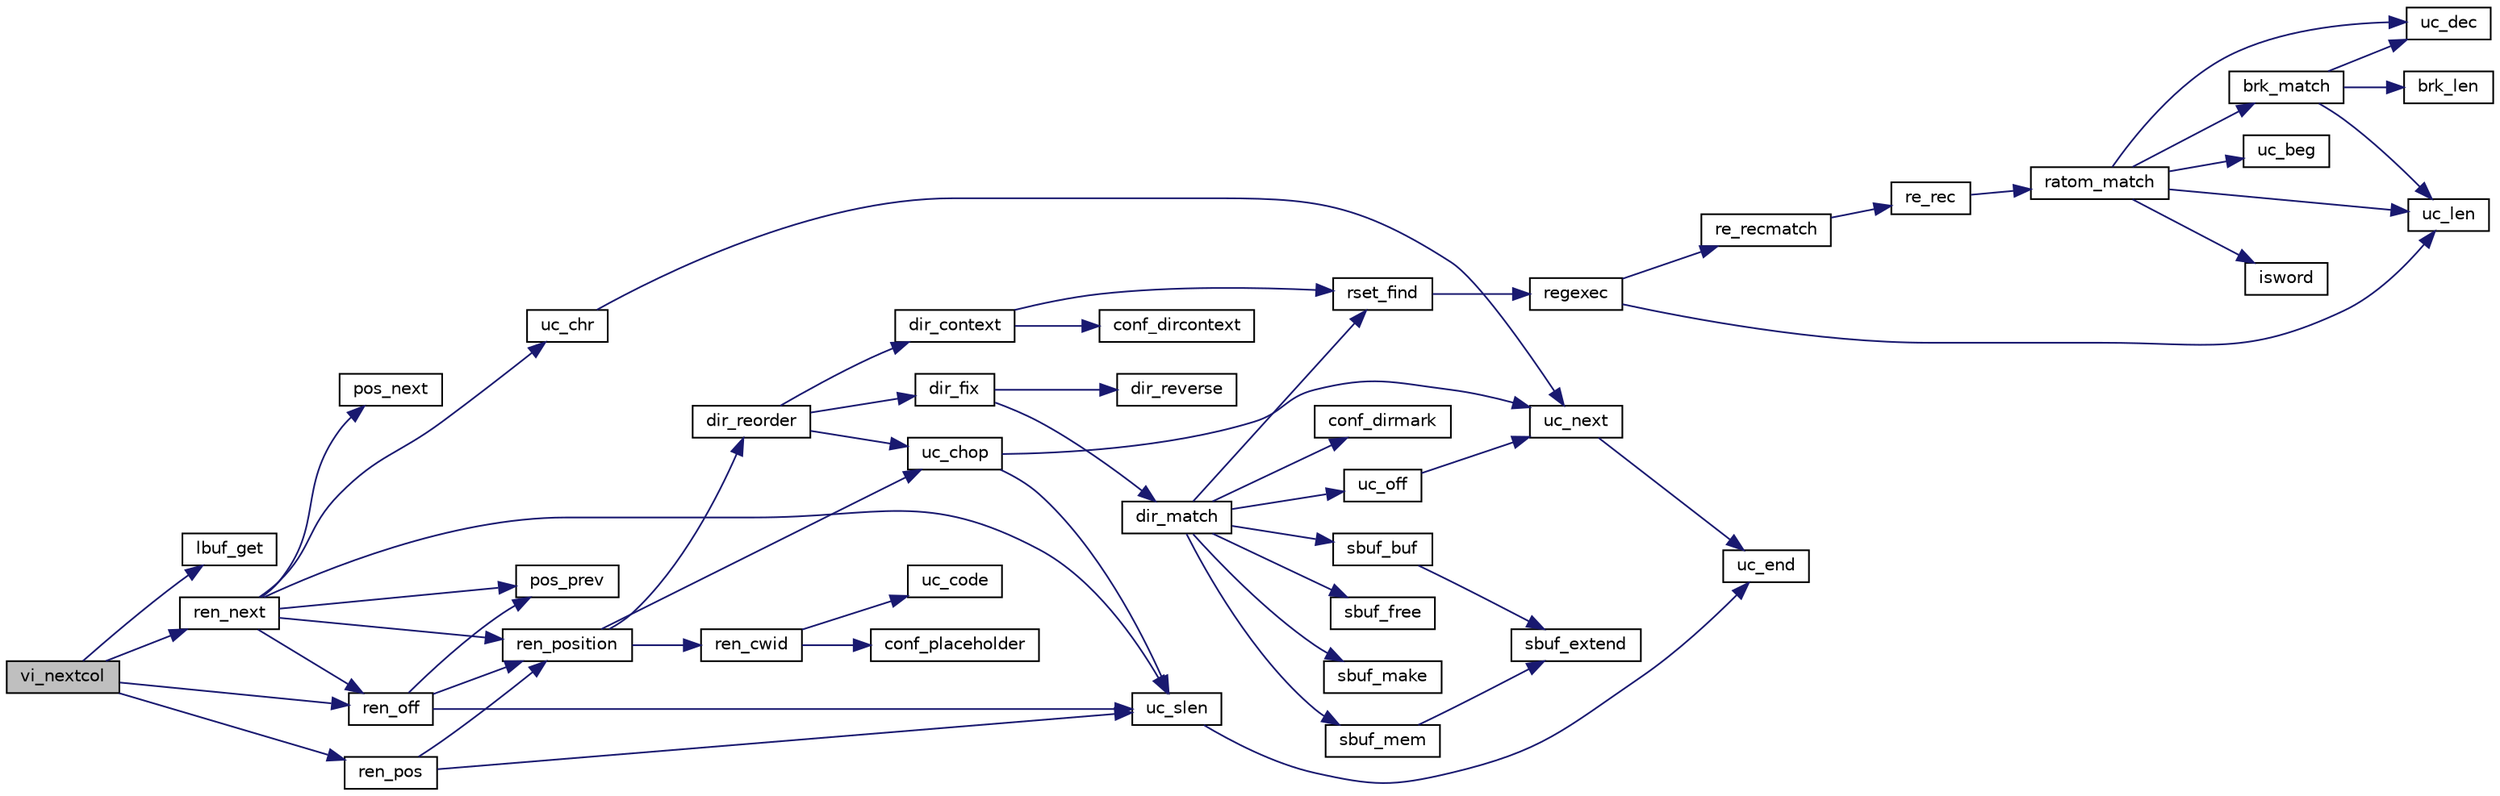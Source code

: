 digraph "vi_nextcol"
{
 // INTERACTIVE_SVG=YES
 // LATEX_PDF_SIZE
  edge [fontname="Helvetica",fontsize="10",labelfontname="Helvetica",labelfontsize="10"];
  node [fontname="Helvetica",fontsize="10",shape=record];
  rankdir="LR";
  Node1 [label="vi_nextcol",height=0.2,width=0.4,color="black", fillcolor="grey75", style="filled", fontcolor="black",tooltip=" "];
  Node1 -> Node2 [color="midnightblue",fontsize="10",style="solid",fontname="Helvetica"];
  Node2 [label="lbuf_get",height=0.2,width=0.4,color="black", fillcolor="white", style="filled",URL="$lbuf_8c.html#ad0f45475ddc6eb82ecedf63ed1b914d4",tooltip=" "];
  Node1 -> Node3 [color="midnightblue",fontsize="10",style="solid",fontname="Helvetica"];
  Node3 [label="ren_next",height=0.2,width=0.4,color="black", fillcolor="white", style="filled",URL="$ren_8c.html#aa288077162077d17ddd836c0167a2ad0",tooltip=" "];
  Node3 -> Node4 [color="midnightblue",fontsize="10",style="solid",fontname="Helvetica"];
  Node4 [label="pos_next",height=0.2,width=0.4,color="black", fillcolor="white", style="filled",URL="$ren_8c.html#ae6c30ee4fcc67460391eaa8adc182241",tooltip=" "];
  Node3 -> Node5 [color="midnightblue",fontsize="10",style="solid",fontname="Helvetica"];
  Node5 [label="pos_prev",height=0.2,width=0.4,color="black", fillcolor="white", style="filled",URL="$ren_8c.html#af4201a7e1018cbf68ff5e009005ff8bd",tooltip=" "];
  Node3 -> Node6 [color="midnightblue",fontsize="10",style="solid",fontname="Helvetica"];
  Node6 [label="ren_off",height=0.2,width=0.4,color="black", fillcolor="white", style="filled",URL="$ren_8c.html#a6fb670084750c8934454722b630e0caa",tooltip=" "];
  Node6 -> Node5 [color="midnightblue",fontsize="10",style="solid",fontname="Helvetica"];
  Node6 -> Node7 [color="midnightblue",fontsize="10",style="solid",fontname="Helvetica"];
  Node7 [label="ren_position",height=0.2,width=0.4,color="black", fillcolor="white", style="filled",URL="$ren_8c.html#af6e197881adec94ce251c84adf3dd495",tooltip=" "];
  Node7 -> Node8 [color="midnightblue",fontsize="10",style="solid",fontname="Helvetica"];
  Node8 [label="dir_reorder",height=0.2,width=0.4,color="black", fillcolor="white", style="filled",URL="$dir_8c.html#a8703d559ca9c640b8b89c589cf75ac06",tooltip=" "];
  Node8 -> Node9 [color="midnightblue",fontsize="10",style="solid",fontname="Helvetica"];
  Node9 [label="dir_context",height=0.2,width=0.4,color="black", fillcolor="white", style="filled",URL="$dir_8c.html#aba0a553010578626d7148da2b6551321",tooltip=" "];
  Node9 -> Node10 [color="midnightblue",fontsize="10",style="solid",fontname="Helvetica"];
  Node10 [label="conf_dircontext",height=0.2,width=0.4,color="black", fillcolor="white", style="filled",URL="$conf_8c.html#a9e1bc5ed600c151c51d8e2342454e07c",tooltip=" "];
  Node9 -> Node11 [color="midnightblue",fontsize="10",style="solid",fontname="Helvetica"];
  Node11 [label="rset_find",height=0.2,width=0.4,color="black", fillcolor="white", style="filled",URL="$rset_8c.html#a389ec5abca88adc048a058744f2373eb",tooltip=" "];
  Node11 -> Node12 [color="midnightblue",fontsize="10",style="solid",fontname="Helvetica"];
  Node12 [label="regexec",height=0.2,width=0.4,color="black", fillcolor="white", style="filled",URL="$regex_8c.html#aa085ccd05ec25e3f8053850aebc50fe3",tooltip=" "];
  Node12 -> Node13 [color="midnightblue",fontsize="10",style="solid",fontname="Helvetica"];
  Node13 [label="re_recmatch",height=0.2,width=0.4,color="black", fillcolor="white", style="filled",URL="$regex_8c.html#aa5925e49bd18112bb37421dbde29162a",tooltip=" "];
  Node13 -> Node14 [color="midnightblue",fontsize="10",style="solid",fontname="Helvetica"];
  Node14 [label="re_rec",height=0.2,width=0.4,color="black", fillcolor="white", style="filled",URL="$regex_8c.html#a8e35614ddf21d405773327a52a95a73d",tooltip=" "];
  Node14 -> Node15 [color="midnightblue",fontsize="10",style="solid",fontname="Helvetica"];
  Node15 [label="ratom_match",height=0.2,width=0.4,color="black", fillcolor="white", style="filled",URL="$regex_8c.html#a24fd1fc7457ff4f03fb384f7170ac395",tooltip=" "];
  Node15 -> Node16 [color="midnightblue",fontsize="10",style="solid",fontname="Helvetica"];
  Node16 [label="brk_match",height=0.2,width=0.4,color="black", fillcolor="white", style="filled",URL="$regex_8c.html#aae17ed73e84075718fb04d131d6ca779",tooltip=" "];
  Node16 -> Node17 [color="midnightblue",fontsize="10",style="solid",fontname="Helvetica"];
  Node17 [label="brk_len",height=0.2,width=0.4,color="black", fillcolor="white", style="filled",URL="$regex_8c.html#acc18ff8d2687611a9e221b3329b02413",tooltip=" "];
  Node16 -> Node18 [color="midnightblue",fontsize="10",style="solid",fontname="Helvetica"];
  Node18 [label="uc_dec",height=0.2,width=0.4,color="black", fillcolor="white", style="filled",URL="$regex_8c.html#aaf73cdb88048e7f9fd588eb8d5aeb5a3",tooltip=" "];
  Node16 -> Node19 [color="midnightblue",fontsize="10",style="solid",fontname="Helvetica"];
  Node19 [label="uc_len",height=0.2,width=0.4,color="black", fillcolor="white", style="filled",URL="$regex_8c.html#a9a0d6d5f93f1eaba8b63b16903c0952d",tooltip=" "];
  Node15 -> Node20 [color="midnightblue",fontsize="10",style="solid",fontname="Helvetica"];
  Node20 [label="isword",height=0.2,width=0.4,color="black", fillcolor="white", style="filled",URL="$regex_8c.html#a35ad3fd0dbb795e6f30404ce86a7be5b",tooltip=" "];
  Node15 -> Node21 [color="midnightblue",fontsize="10",style="solid",fontname="Helvetica"];
  Node21 [label="uc_beg",height=0.2,width=0.4,color="black", fillcolor="white", style="filled",URL="$regex_8c.html#ade3e10606e6e8866e6151fe8440d6101",tooltip=" "];
  Node15 -> Node18 [color="midnightblue",fontsize="10",style="solid",fontname="Helvetica"];
  Node15 -> Node19 [color="midnightblue",fontsize="10",style="solid",fontname="Helvetica"];
  Node12 -> Node19 [color="midnightblue",fontsize="10",style="solid",fontname="Helvetica"];
  Node8 -> Node22 [color="midnightblue",fontsize="10",style="solid",fontname="Helvetica"];
  Node22 [label="dir_fix",height=0.2,width=0.4,color="black", fillcolor="white", style="filled",URL="$dir_8c.html#a8dbcb1db32888e71e2702f7173e7cba4",tooltip=" "];
  Node22 -> Node23 [color="midnightblue",fontsize="10",style="solid",fontname="Helvetica"];
  Node23 [label="dir_match",height=0.2,width=0.4,color="black", fillcolor="white", style="filled",URL="$dir_8c.html#a3b2f132ebfd084295e89aa35eff56ff4",tooltip=" "];
  Node23 -> Node24 [color="midnightblue",fontsize="10",style="solid",fontname="Helvetica"];
  Node24 [label="conf_dirmark",height=0.2,width=0.4,color="black", fillcolor="white", style="filled",URL="$conf_8c.html#a3efe6ef9cd3bd043b3df1653265409f2",tooltip=" "];
  Node23 -> Node11 [color="midnightblue",fontsize="10",style="solid",fontname="Helvetica"];
  Node23 -> Node25 [color="midnightblue",fontsize="10",style="solid",fontname="Helvetica"];
  Node25 [label="sbuf_buf",height=0.2,width=0.4,color="black", fillcolor="white", style="filled",URL="$sbuf_8c.html#a4e56760893d5a6797626743840c9adf2",tooltip=" "];
  Node25 -> Node26 [color="midnightblue",fontsize="10",style="solid",fontname="Helvetica"];
  Node26 [label="sbuf_extend",height=0.2,width=0.4,color="black", fillcolor="white", style="filled",URL="$sbuf_8c.html#a4ad75f3948c0340c342a3ea3eb63a6e6",tooltip=" "];
  Node23 -> Node27 [color="midnightblue",fontsize="10",style="solid",fontname="Helvetica"];
  Node27 [label="sbuf_free",height=0.2,width=0.4,color="black", fillcolor="white", style="filled",URL="$sbuf_8c.html#a8c1a89868b1999663effb78b4f3fab32",tooltip=" "];
  Node23 -> Node28 [color="midnightblue",fontsize="10",style="solid",fontname="Helvetica"];
  Node28 [label="sbuf_make",height=0.2,width=0.4,color="black", fillcolor="white", style="filled",URL="$sbuf_8c.html#a57748585d6786a2c1aadc2cbe6f2135b",tooltip=" "];
  Node23 -> Node29 [color="midnightblue",fontsize="10",style="solid",fontname="Helvetica"];
  Node29 [label="sbuf_mem",height=0.2,width=0.4,color="black", fillcolor="white", style="filled",URL="$sbuf_8c.html#aa511ac77d6b486accc01c0512ef27ed2",tooltip=" "];
  Node29 -> Node26 [color="midnightblue",fontsize="10",style="solid",fontname="Helvetica"];
  Node23 -> Node30 [color="midnightblue",fontsize="10",style="solid",fontname="Helvetica"];
  Node30 [label="uc_off",height=0.2,width=0.4,color="black", fillcolor="white", style="filled",URL="$uc_8c.html#a8334cbe4db5e54e19bf79b31f68d9eb8",tooltip=" "];
  Node30 -> Node31 [color="midnightblue",fontsize="10",style="solid",fontname="Helvetica"];
  Node31 [label="uc_next",height=0.2,width=0.4,color="black", fillcolor="white", style="filled",URL="$uc_8c.html#a79c7c44c06c1febff5680c19667e2676",tooltip=" "];
  Node31 -> Node32 [color="midnightblue",fontsize="10",style="solid",fontname="Helvetica"];
  Node32 [label="uc_end",height=0.2,width=0.4,color="black", fillcolor="white", style="filled",URL="$uc_8c.html#a616e24870a58b86644c34ee077faca11",tooltip=" "];
  Node22 -> Node33 [color="midnightblue",fontsize="10",style="solid",fontname="Helvetica"];
  Node33 [label="dir_reverse",height=0.2,width=0.4,color="black", fillcolor="white", style="filled",URL="$dir_8c.html#a83ed34b9263550e2ca9b15cc02294a6b",tooltip=" "];
  Node8 -> Node34 [color="midnightblue",fontsize="10",style="solid",fontname="Helvetica"];
  Node34 [label="uc_chop",height=0.2,width=0.4,color="black", fillcolor="white", style="filled",URL="$uc_8c.html#a1764c4d0fa27bca336e5ca300ad969e7",tooltip=" "];
  Node34 -> Node31 [color="midnightblue",fontsize="10",style="solid",fontname="Helvetica"];
  Node34 -> Node35 [color="midnightblue",fontsize="10",style="solid",fontname="Helvetica"];
  Node35 [label="uc_slen",height=0.2,width=0.4,color="black", fillcolor="white", style="filled",URL="$uc_8c.html#a8afd7835259109c3ec7bb684d4a1f67f",tooltip=" "];
  Node35 -> Node32 [color="midnightblue",fontsize="10",style="solid",fontname="Helvetica"];
  Node7 -> Node36 [color="midnightblue",fontsize="10",style="solid",fontname="Helvetica"];
  Node36 [label="ren_cwid",height=0.2,width=0.4,color="black", fillcolor="white", style="filled",URL="$ren_8c.html#a319a71758607f19d2beedd2bd4d3b369",tooltip=" "];
  Node36 -> Node37 [color="midnightblue",fontsize="10",style="solid",fontname="Helvetica"];
  Node37 [label="conf_placeholder",height=0.2,width=0.4,color="black", fillcolor="white", style="filled",URL="$conf_8c.html#ab1da6502eeb02af2fb9fa8a84515b0b6",tooltip=" "];
  Node36 -> Node38 [color="midnightblue",fontsize="10",style="solid",fontname="Helvetica"];
  Node38 [label="uc_code",height=0.2,width=0.4,color="black", fillcolor="white", style="filled",URL="$uc_8c.html#a45fdc2f2f3cb34515f1014bf754741bb",tooltip=" "];
  Node7 -> Node34 [color="midnightblue",fontsize="10",style="solid",fontname="Helvetica"];
  Node6 -> Node35 [color="midnightblue",fontsize="10",style="solid",fontname="Helvetica"];
  Node3 -> Node7 [color="midnightblue",fontsize="10",style="solid",fontname="Helvetica"];
  Node3 -> Node39 [color="midnightblue",fontsize="10",style="solid",fontname="Helvetica"];
  Node39 [label="uc_chr",height=0.2,width=0.4,color="black", fillcolor="white", style="filled",URL="$uc_8c.html#a2fecd1fc98475ece5f529da3315a9553",tooltip=" "];
  Node39 -> Node31 [color="midnightblue",fontsize="10",style="solid",fontname="Helvetica"];
  Node3 -> Node35 [color="midnightblue",fontsize="10",style="solid",fontname="Helvetica"];
  Node1 -> Node6 [color="midnightblue",fontsize="10",style="solid",fontname="Helvetica"];
  Node1 -> Node40 [color="midnightblue",fontsize="10",style="solid",fontname="Helvetica"];
  Node40 [label="ren_pos",height=0.2,width=0.4,color="black", fillcolor="white", style="filled",URL="$ren_8c.html#ab66e6a45a074bd54643b4c6fba4abfe4",tooltip=" "];
  Node40 -> Node7 [color="midnightblue",fontsize="10",style="solid",fontname="Helvetica"];
  Node40 -> Node35 [color="midnightblue",fontsize="10",style="solid",fontname="Helvetica"];
}
